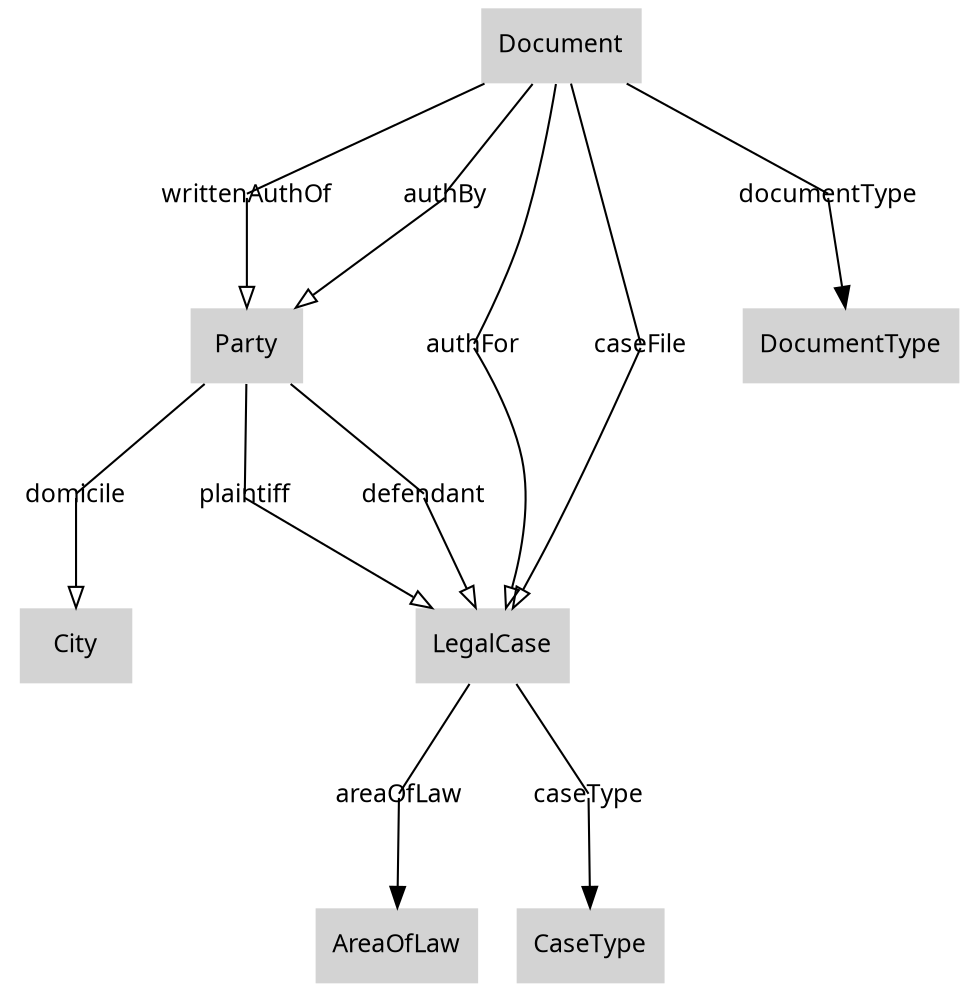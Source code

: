 digraph CaseRegistration {
graph [overlap=false];
cpt_1 [fontsize=12, fontname=Sans, label=Party, shape=plaintext, style=filled, URL="Atlas.php?content=Concept&User=&Script=fsVIROENG.adl&Concept=(.fsVIROENG.adl)Party"];
cpt_2 [fontsize=12, fontname=Sans, label=LegalCase, shape=plaintext, style=filled, URL="Atlas.php?content=Concept&User=&Script=fsVIROENG.adl&Concept=(.fsVIROENG.adl)LegalCase"];
cpt_3 [fontsize=12, fontname=Sans, label=Document, shape=plaintext, style=filled, URL="Atlas.php?content=Concept&User=&Script=fsVIROENG.adl&Concept=(.fsVIROENG.adl)Document"];
cpt_4 [fontsize=12, fontname=Sans, label=City, shape=plaintext, style=filled, URL="Atlas.php?content=Concept&User=&Script=fsVIROENG.adl&Concept=(.fsVIROENG.adl)City"];
cpt_5 [fontsize=12, fontname=Sans, label=AreaOfLaw, shape=plaintext, style=filled, URL="Atlas.php?content=Concept&User=&Script=fsVIROENG.adl&Concept=(.fsVIROENG.adl)AreaOfLaw"];
cpt_6 [fontsize=12, fontname=Sans, label=DocumentType, shape=plaintext, style=filled, URL="Atlas.php?content=Concept&User=&Script=fsVIROENG.adl&Concept=(.fsVIROENG.adl)DocumentType"];
cpt_7 [fontsize=12, fontname=Sans, label=CaseType, shape=plaintext, style=filled, URL="Atlas.php?content=Concept&User=&Script=fsVIROENG.adl&Concept=(.fsVIROENG.adl)CaseType"];
relName_1 [fontsize=12, fontname=Sans, label=plaintiff, shape=plaintext, bgcolor=white, URL="Atlas.php?content=Relatiedetails&User=&Script=fsVIROENG.adl&Relatiedetails=(.fsVIROENG.adl)plaintiff[Party*LegalCase]"];
relName_2 [fontsize=12, fontname=Sans, label=defendant, shape=plaintext, bgcolor=white, URL="Atlas.php?content=Relatiedetails&User=&Script=fsVIROENG.adl&Relatiedetails=(.fsVIROENG.adl)defendant[Party*LegalCase]"];
relName_3 [fontsize=12, fontname=Sans, label=domicile, shape=plaintext, bgcolor=white, URL="Atlas.php?content=Relatiedetails&User=&Script=fsVIROENG.adl&Relatiedetails=(.fsVIROENG.adl)domicile[Party*City]"];
relName_4 [fontsize=12, fontname=Sans, label=writtenAuthOf, shape=plaintext, bgcolor=white, URL="Atlas.php?content=Relatiedetails&User=&Script=fsVIROENG.adl&Relatiedetails=(.fsVIROENG.adl)writtenAuthOf[Document*Party]"];
relName_5 [fontsize=12, fontname=Sans, label=authFor, shape=plaintext, bgcolor=white, URL="Atlas.php?content=Relatiedetails&User=&Script=fsVIROENG.adl&Relatiedetails=(.fsVIROENG.adl)authFor[Document*LegalCase]"];
relName_6 [fontsize=12, fontname=Sans, label=authBy, shape=plaintext, bgcolor=white, URL="Atlas.php?content=Relatiedetails&User=&Script=fsVIROENG.adl&Relatiedetails=(.fsVIROENG.adl)authBy[Document*Party]"];
relName_7 [fontsize=12, fontname=Sans, label=areaOfLaw, shape=plaintext, bgcolor=white, URL="Atlas.php?content=Relatiedetails&User=&Script=fsVIROENG.adl&Relatiedetails=(.fsVIROENG.adl)areaOfLaw[LegalCase*AreaOfLaw]"];
relName_8 [fontsize=12, fontname=Sans, label=caseFile, shape=plaintext, bgcolor=white, URL="Atlas.php?content=Relatiedetails&User=&Script=fsVIROENG.adl&Relatiedetails=(.fsVIROENG.adl)caseFile[Document*LegalCase]"];
relName_9 [fontsize=12, fontname=Sans, label=documentType, shape=plaintext, bgcolor=white, URL="Atlas.php?content=Relatiedetails&User=&Script=fsVIROENG.adl&Relatiedetails=(.fsVIROENG.adl)documentType[Document*DocumentType]"];
relName_10 [fontsize=12, fontname=Sans, label=caseType, shape=plaintext, bgcolor=white, URL="Atlas.php?content=Relatiedetails&User=&Script=fsVIROENG.adl&Relatiedetails=(.fsVIROENG.adl)caseType[LegalCase*CaseType]"];
cpt_1 -> relName_1 [len=1.2, arrowhead=none, arrowtail=none, headclip=false, dir=both];
relName_1 -> cpt_2 [len=1.2, arrowhead=onormal, arrowtail=none, tailclip=false];
cpt_1 -> relName_2 [len=1.2, arrowhead=none, arrowtail=none, headclip=false, dir=both];
relName_2 -> cpt_2 [len=1.2, arrowhead=onormal, arrowtail=none, tailclip=false];
cpt_1 -> relName_3 [len=1.2, arrowhead=none, arrowtail=none, headclip=false, dir=both];
relName_3 -> cpt_4 [len=1.2, arrowhead=onormal, arrowtail=none, tailclip=false];
cpt_3 -> relName_4 [len=1.2, arrowhead=none, arrowtail=none, headclip=false, dir=both];
relName_4 -> cpt_1 [len=1.2, arrowhead=onormal, arrowtail=none, tailclip=false];
cpt_3 -> relName_5 [len=1.2, arrowhead=none, arrowtail=none, headclip=false, dir=both];
relName_5 -> cpt_2 [len=1.2, arrowhead=onormal, arrowtail=none, tailclip=false];
cpt_3 -> relName_6 [len=1.2, arrowhead=none, arrowtail=none, headclip=false, dir=both];
relName_6 -> cpt_1 [len=1.2, arrowhead=onormal, arrowtail=none, tailclip=false];
cpt_2 -> relName_7 [len=1.2, arrowhead=none, arrowtail=none, headclip=false, dir=both];
relName_7 -> cpt_5 [len=1.2, arrowhead=normal, arrowtail=none, tailclip=false];
cpt_3 -> relName_8 [len=1.2, arrowhead=none, arrowtail=none, headclip=false, dir=both];
relName_8 -> cpt_2 [len=1.2, arrowhead=onormal, arrowtail=none, tailclip=false];
cpt_3 -> relName_9 [len=1.2, arrowhead=none, arrowtail=none, headclip=false, dir=both];
relName_9 -> cpt_6 [len=1.2, arrowhead=normal, arrowtail=none, tailclip=false];
cpt_2 -> relName_10 [len=1.2, arrowhead=none, arrowtail=none, headclip=false, dir=both];
relName_10 -> cpt_7 [len=1.2, arrowhead=normal, arrowtail=none, tailclip=false];
}
